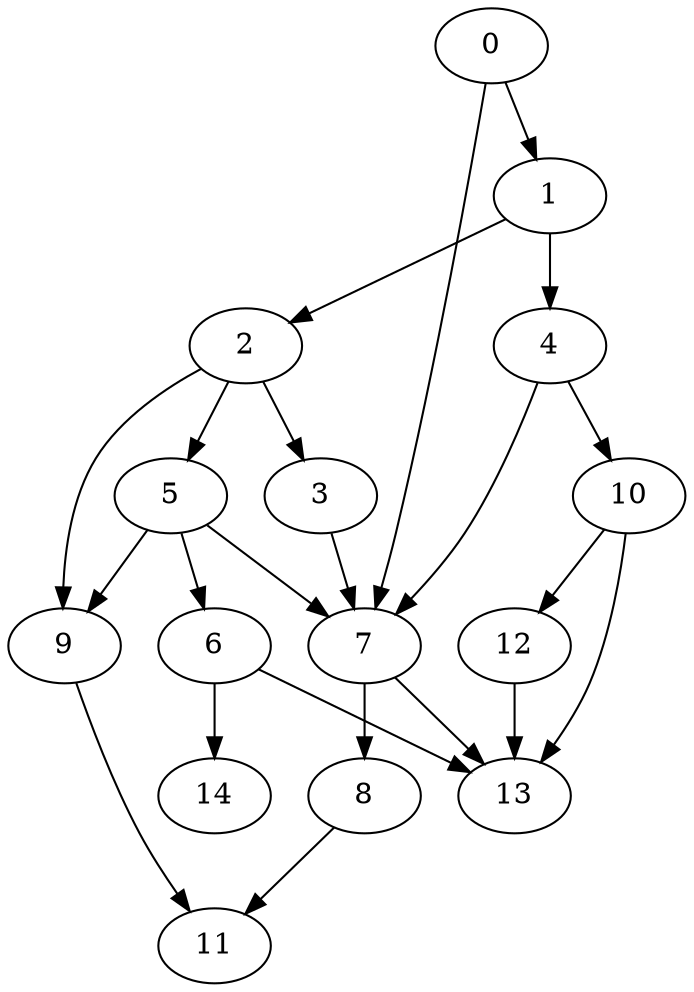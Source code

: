 strict digraph {
     0 ->  1 ;
     0 ->  7 ;
     1 ->  2 ;
     1 ->  4 ;
     2 ->  3 ;
     2 ->  5 ;
     2 ->  9 ;
     3 ->  7 ;
     4 ->  7 ;
     4 -> 10 ;
     5 ->  6 ;
     5 ->  7 ;
     5 ->  9 ;
     6 -> 13 ;
     6 -> 14 ;
     7 ->  8 ;
     7 -> 13 ;
     8 -> 11 ;
     9 -> 11 ;
    10 -> 12 ;
    10 -> 13 ;
    12 -> 13 ;
}
